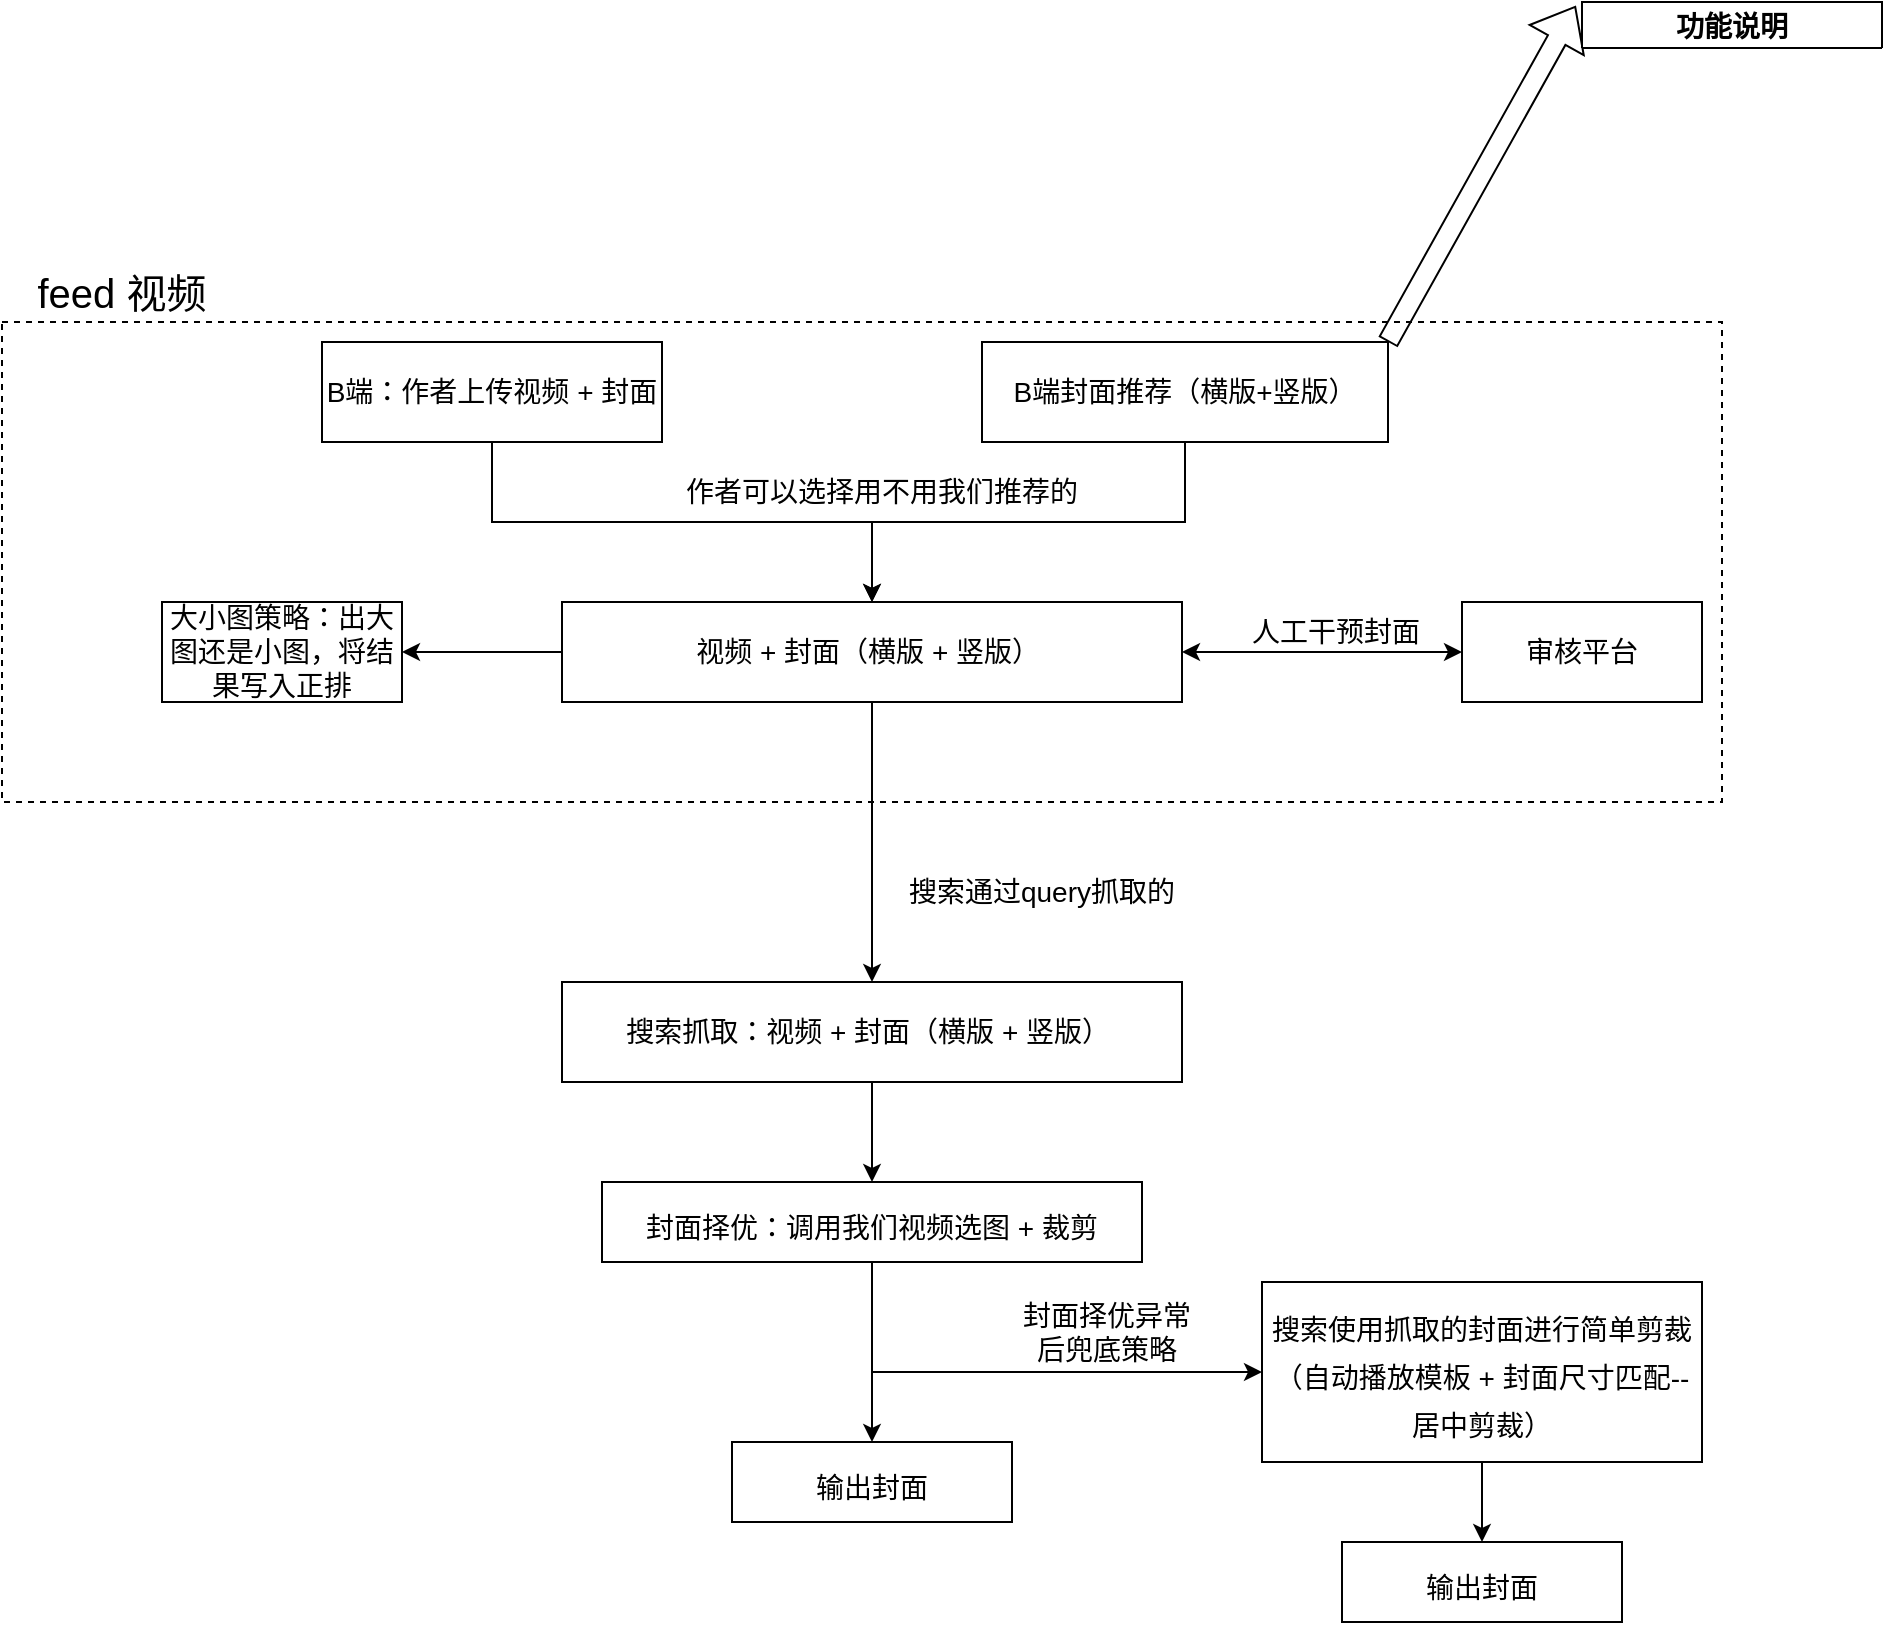 <mxfile version="15.9.6" type="github">
  <diagram id="czafQkG2z_FzEas7QaTP" name="Page-1">
    <mxGraphModel dx="1183" dy="696" grid="1" gridSize="10" guides="1" tooltips="1" connect="1" arrows="1" fold="1" page="1" pageScale="1" pageWidth="1654" pageHeight="2336" math="0" shadow="0">
      <root>
        <mxCell id="0" />
        <mxCell id="1" parent="0" />
        <mxCell id="pokAoe_vqRN141_JP_Yj-13" value="" style="rounded=0;whiteSpace=wrap;html=1;fontSize=14;dashed=1;" vertex="1" parent="1">
          <mxGeometry x="160" y="190" width="860" height="240" as="geometry" />
        </mxCell>
        <mxCell id="pokAoe_vqRN141_JP_Yj-17" style="edgeStyle=orthogonalEdgeStyle;rounded=0;orthogonalLoop=1;jettySize=auto;html=1;entryX=1;entryY=0.5;entryDx=0;entryDy=0;fontSize=20;" edge="1" parent="1" source="pokAoe_vqRN141_JP_Yj-1" target="pokAoe_vqRN141_JP_Yj-15">
          <mxGeometry relative="1" as="geometry" />
        </mxCell>
        <mxCell id="pokAoe_vqRN141_JP_Yj-19" style="edgeStyle=orthogonalEdgeStyle;rounded=0;orthogonalLoop=1;jettySize=auto;html=1;entryX=0.5;entryY=0;entryDx=0;entryDy=0;fontSize=20;fontColor=#FF9933;" edge="1" parent="1" source="pokAoe_vqRN141_JP_Yj-1" target="pokAoe_vqRN141_JP_Yj-18">
          <mxGeometry relative="1" as="geometry" />
        </mxCell>
        <mxCell id="pokAoe_vqRN141_JP_Yj-1" value="&lt;font style=&quot;font-size: 14px&quot;&gt;视频 + 封面（横版 + 竖版）&amp;nbsp;&lt;/font&gt;" style="rounded=0;whiteSpace=wrap;html=1;" vertex="1" parent="1">
          <mxGeometry x="440" y="330" width="310" height="50" as="geometry" />
        </mxCell>
        <mxCell id="pokAoe_vqRN141_JP_Yj-7" style="edgeStyle=orthogonalEdgeStyle;rounded=0;orthogonalLoop=1;jettySize=auto;html=1;fontSize=14;" edge="1" parent="1" source="pokAoe_vqRN141_JP_Yj-2" target="pokAoe_vqRN141_JP_Yj-1">
          <mxGeometry relative="1" as="geometry" />
        </mxCell>
        <mxCell id="pokAoe_vqRN141_JP_Yj-2" value="&lt;font style=&quot;font-size: 14px&quot;&gt;B端：作者上传视频 + 封面&lt;/font&gt;" style="rounded=0;whiteSpace=wrap;html=1;" vertex="1" parent="1">
          <mxGeometry x="320" y="200" width="170" height="50" as="geometry" />
        </mxCell>
        <mxCell id="pokAoe_vqRN141_JP_Yj-8" style="edgeStyle=orthogonalEdgeStyle;rounded=0;orthogonalLoop=1;jettySize=auto;html=1;entryX=0.5;entryY=0;entryDx=0;entryDy=0;fontSize=14;" edge="1" parent="1" source="pokAoe_vqRN141_JP_Yj-3" target="pokAoe_vqRN141_JP_Yj-1">
          <mxGeometry relative="1" as="geometry" />
        </mxCell>
        <mxCell id="pokAoe_vqRN141_JP_Yj-3" value="&lt;font style=&quot;font-size: 14px&quot;&gt;B端封面推荐（横版+竖版）&lt;/font&gt;" style="rounded=0;whiteSpace=wrap;html=1;" vertex="1" parent="1">
          <mxGeometry x="650" y="200" width="203" height="50" as="geometry" />
        </mxCell>
        <mxCell id="pokAoe_vqRN141_JP_Yj-4" value="&lt;span style=&quot;font-size: 14px&quot;&gt;审核平台&lt;/span&gt;" style="rounded=0;whiteSpace=wrap;html=1;" vertex="1" parent="1">
          <mxGeometry x="890" y="330" width="120" height="50" as="geometry" />
        </mxCell>
        <mxCell id="pokAoe_vqRN141_JP_Yj-5" value="" style="endArrow=classic;startArrow=classic;html=1;rounded=0;fontSize=14;entryX=0;entryY=0.5;entryDx=0;entryDy=0;exitX=1;exitY=0.5;exitDx=0;exitDy=0;" edge="1" parent="1" source="pokAoe_vqRN141_JP_Yj-1" target="pokAoe_vqRN141_JP_Yj-4">
          <mxGeometry width="50" height="50" relative="1" as="geometry">
            <mxPoint x="777" y="360" as="sourcePoint" />
            <mxPoint x="827" y="310" as="targetPoint" />
          </mxGeometry>
        </mxCell>
        <mxCell id="pokAoe_vqRN141_JP_Yj-6" value="人工干预封面" style="text;html=1;strokeColor=none;fillColor=none;align=center;verticalAlign=middle;whiteSpace=wrap;rounded=0;fontSize=14;" vertex="1" parent="1">
          <mxGeometry x="782" y="330" width="90" height="30" as="geometry" />
        </mxCell>
        <mxCell id="pokAoe_vqRN141_JP_Yj-9" value="作者可以选择用不用我们推荐的" style="text;html=1;strokeColor=none;fillColor=none;align=center;verticalAlign=middle;whiteSpace=wrap;rounded=0;fontSize=14;" vertex="1" parent="1">
          <mxGeometry x="490" y="260" width="220" height="30" as="geometry" />
        </mxCell>
        <mxCell id="pokAoe_vqRN141_JP_Yj-10" value="" style="shape=flexArrow;endArrow=classic;html=1;rounded=0;fontSize=14;exitX=1;exitY=0;exitDx=0;exitDy=0;entryX=-0.021;entryY=0.088;entryDx=0;entryDy=0;entryPerimeter=0;" edge="1" parent="1" source="pokAoe_vqRN141_JP_Yj-3" target="pokAoe_vqRN141_JP_Yj-11">
          <mxGeometry width="50" height="50" relative="1" as="geometry">
            <mxPoint x="860" y="200" as="sourcePoint" />
            <mxPoint x="940" y="190" as="targetPoint" />
          </mxGeometry>
        </mxCell>
        <mxCell id="pokAoe_vqRN141_JP_Yj-11" value="功能说明" style="swimlane;fontSize=14;" vertex="1" collapsed="1" parent="1">
          <mxGeometry x="950" y="30" width="150" height="23" as="geometry">
            <mxRectangle x="950" y="30" width="390" height="150" as="alternateBounds" />
          </mxGeometry>
        </mxCell>
        <mxCell id="pokAoe_vqRN141_JP_Yj-12" value="功能：从视频中选取封面&lt;br&gt;输出：封面 + 提示信息（是否低质等）&lt;br&gt;（&lt;font color=&quot;#ff9933&quot;&gt;说明：短视频只自动选竖版封面，横版是作者自己传的；&lt;br&gt;&amp;nbsp; &amp;nbsp; &amp;nbsp; &amp;nbsp; &amp;nbsp; &amp;nbsp; &amp;nbsp; &amp;nbsp;小视频只会自动选横版封面，竖版是作者自己传的&lt;/font&gt;）&lt;br&gt;算子：视频选封面&amp;nbsp;&lt;br&gt;代码负责：王靖明&lt;br&gt;架构：是B端的人" style="text;html=1;align=left;verticalAlign=middle;resizable=0;points=[];autosize=1;strokeColor=none;fillColor=none;fontSize=14;" vertex="1" parent="pokAoe_vqRN141_JP_Yj-11">
          <mxGeometry y="30" width="400" height="120" as="geometry" />
        </mxCell>
        <mxCell id="pokAoe_vqRN141_JP_Yj-14" value="&lt;font style=&quot;font-size: 20px&quot;&gt;feed 视频&lt;/font&gt;" style="text;html=1;strokeColor=none;fillColor=none;align=center;verticalAlign=middle;whiteSpace=wrap;rounded=0;dashed=1;fontSize=14;" vertex="1" parent="1">
          <mxGeometry x="170" y="160" width="100" height="30" as="geometry" />
        </mxCell>
        <mxCell id="pokAoe_vqRN141_JP_Yj-15" value="&lt;span style=&quot;font-size: 14px&quot;&gt;大小图策略：出大图还是小图，将结果写入正排&lt;/span&gt;" style="rounded=0;whiteSpace=wrap;html=1;" vertex="1" parent="1">
          <mxGeometry x="240" y="330" width="120" height="50" as="geometry" />
        </mxCell>
        <mxCell id="pokAoe_vqRN141_JP_Yj-28" style="edgeStyle=orthogonalEdgeStyle;rounded=0;orthogonalLoop=1;jettySize=auto;html=1;entryX=0.5;entryY=0;entryDx=0;entryDy=0;fontSize=14;fontColor=#000000;" edge="1" parent="1" source="pokAoe_vqRN141_JP_Yj-18" target="pokAoe_vqRN141_JP_Yj-20">
          <mxGeometry relative="1" as="geometry" />
        </mxCell>
        <mxCell id="pokAoe_vqRN141_JP_Yj-18" value="&lt;font style=&quot;font-size: 14px&quot;&gt;搜索抓取：视频 + 封面（横版 + 竖版）&amp;nbsp;&lt;/font&gt;" style="rounded=0;whiteSpace=wrap;html=1;" vertex="1" parent="1">
          <mxGeometry x="440" y="520" width="310" height="50" as="geometry" />
        </mxCell>
        <mxCell id="pokAoe_vqRN141_JP_Yj-23" style="edgeStyle=orthogonalEdgeStyle;rounded=0;orthogonalLoop=1;jettySize=auto;html=1;entryX=0.5;entryY=0;entryDx=0;entryDy=0;fontSize=14;fontColor=#000000;" edge="1" parent="1" source="pokAoe_vqRN141_JP_Yj-20" target="pokAoe_vqRN141_JP_Yj-22">
          <mxGeometry relative="1" as="geometry" />
        </mxCell>
        <mxCell id="pokAoe_vqRN141_JP_Yj-29" style="edgeStyle=orthogonalEdgeStyle;rounded=0;orthogonalLoop=1;jettySize=auto;html=1;entryX=0;entryY=0.5;entryDx=0;entryDy=0;fontSize=14;fontColor=#000000;" edge="1" parent="1" source="pokAoe_vqRN141_JP_Yj-20" target="pokAoe_vqRN141_JP_Yj-24">
          <mxGeometry relative="1" as="geometry">
            <Array as="points">
              <mxPoint x="595" y="715" />
            </Array>
          </mxGeometry>
        </mxCell>
        <mxCell id="pokAoe_vqRN141_JP_Yj-20" value="&lt;font color=&quot;#000000&quot; style=&quot;font-size: 14px&quot;&gt;封面择优：调用我们视频选图 + 裁剪&lt;/font&gt;" style="rounded=0;whiteSpace=wrap;html=1;fontSize=20;fontColor=#FF9933;align=center;" vertex="1" parent="1">
          <mxGeometry x="460" y="620" width="270" height="40" as="geometry" />
        </mxCell>
        <mxCell id="pokAoe_vqRN141_JP_Yj-21" value="搜索通过query抓取的" style="text;html=1;strokeColor=none;fillColor=none;align=center;verticalAlign=middle;whiteSpace=wrap;rounded=0;dashed=1;fontSize=14;fontColor=#000000;" vertex="1" parent="1">
          <mxGeometry x="590" y="460" width="180" height="30" as="geometry" />
        </mxCell>
        <mxCell id="pokAoe_vqRN141_JP_Yj-22" value="&lt;font color=&quot;#000000&quot; style=&quot;font-size: 14px&quot;&gt;输出封面&lt;/font&gt;" style="rounded=0;whiteSpace=wrap;html=1;fontSize=20;fontColor=#FF9933;align=center;" vertex="1" parent="1">
          <mxGeometry x="525" y="750" width="140" height="40" as="geometry" />
        </mxCell>
        <mxCell id="pokAoe_vqRN141_JP_Yj-27" style="edgeStyle=orthogonalEdgeStyle;rounded=0;orthogonalLoop=1;jettySize=auto;html=1;entryX=0.5;entryY=0;entryDx=0;entryDy=0;fontSize=14;fontColor=#000000;" edge="1" parent="1" source="pokAoe_vqRN141_JP_Yj-24" target="pokAoe_vqRN141_JP_Yj-26">
          <mxGeometry relative="1" as="geometry" />
        </mxCell>
        <mxCell id="pokAoe_vqRN141_JP_Yj-24" value="&lt;font color=&quot;#000000&quot; style=&quot;font-size: 14px&quot;&gt;搜索使用抓取的封面进行简单剪裁（自动播放模板 + 封面尺寸匹配--居中剪裁）&lt;/font&gt;" style="rounded=0;whiteSpace=wrap;html=1;fontSize=20;fontColor=#FF9933;align=center;" vertex="1" parent="1">
          <mxGeometry x="790" y="670" width="220" height="90" as="geometry" />
        </mxCell>
        <mxCell id="pokAoe_vqRN141_JP_Yj-26" value="&lt;font color=&quot;#000000&quot; style=&quot;font-size: 14px&quot;&gt;输出封面&lt;/font&gt;" style="rounded=0;whiteSpace=wrap;html=1;fontSize=20;fontColor=#FF9933;align=center;" vertex="1" parent="1">
          <mxGeometry x="830" y="800" width="140" height="40" as="geometry" />
        </mxCell>
        <mxCell id="pokAoe_vqRN141_JP_Yj-30" value="封面择优异常后兜底策略" style="text;html=1;strokeColor=none;fillColor=none;align=center;verticalAlign=middle;whiteSpace=wrap;rounded=0;fontSize=14;fontColor=#000000;" vertex="1" parent="1">
          <mxGeometry x="665" y="680" width="95" height="30" as="geometry" />
        </mxCell>
      </root>
    </mxGraphModel>
  </diagram>
</mxfile>
